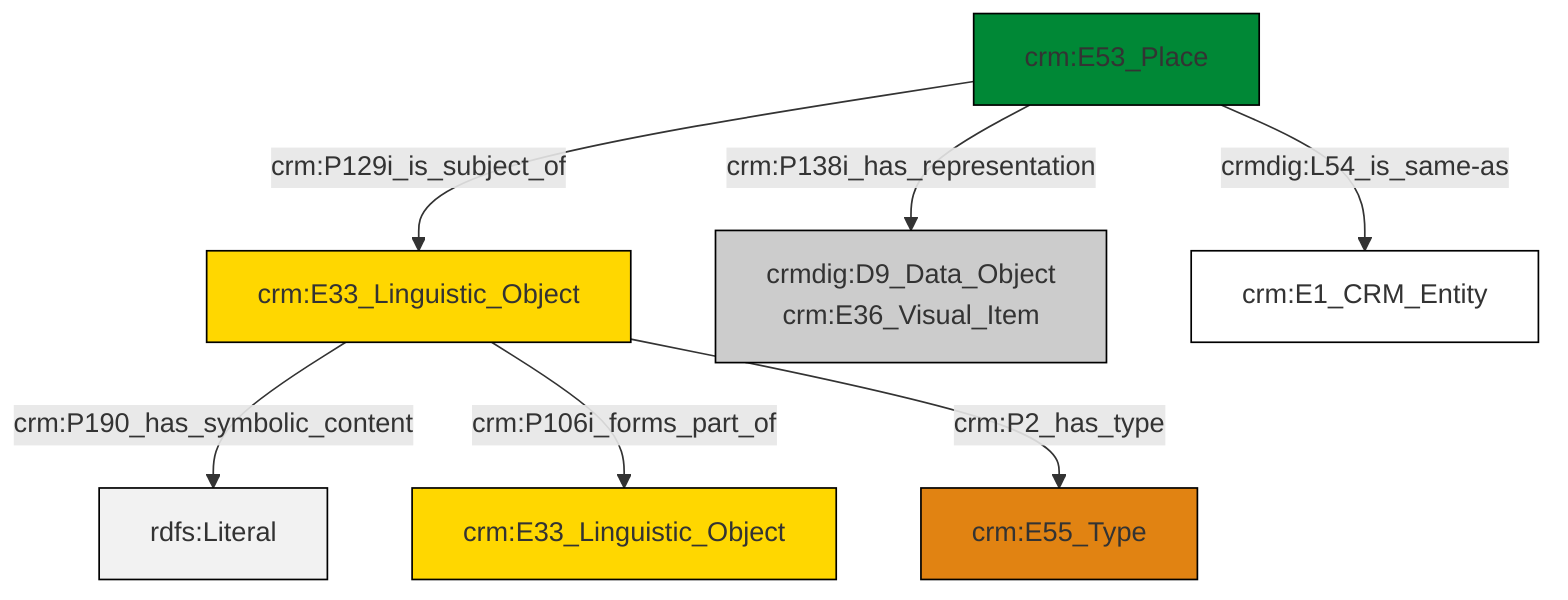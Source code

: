 graph TD
classDef Literal fill:#f2f2f2,stroke:#000000;
classDef CRM_Entity fill:#FFFFFF,stroke:#000000;
classDef Temporal_Entity fill:#00C9E6, stroke:#000000;
classDef Type fill:#E18312, stroke:#000000;
classDef Time-Span fill:#2C9C91, stroke:#000000;
classDef Appellation fill:#FFEB7F, stroke:#000000;
classDef Place fill:#008836, stroke:#000000;
classDef Persistent_Item fill:#B266B2, stroke:#000000;
classDef Conceptual_Object fill:#FFD700, stroke:#000000;
classDef Physical_Thing fill:#D2B48C, stroke:#000000;
classDef Actor fill:#f58aad, stroke:#000000;
classDef PC_Classes fill:#4ce600, stroke:#000000;
classDef Multi fill:#cccccc,stroke:#000000;

0["crm:E33_Linguistic_Object"]:::Conceptual_Object -->|crm:P190_has_symbolic_content| 1[rdfs:Literal]:::Literal
0["crm:E33_Linguistic_Object"]:::Conceptual_Object -->|crm:P106i_forms_part_of| 8["crm:E33_Linguistic_Object"]:::Conceptual_Object
0["crm:E33_Linguistic_Object"]:::Conceptual_Object -->|crm:P2_has_type| 2["crm:E55_Type"]:::Type
4["crm:E53_Place"]:::Place -->|crm:P129i_is_subject_of| 0["crm:E33_Linguistic_Object"]:::Conceptual_Object
4["crm:E53_Place"]:::Place -->|crm:P138i_has_representation| 6["crmdig:D9_Data_Object<br>crm:E36_Visual_Item"]:::Multi
4["crm:E53_Place"]:::Place -->|crmdig:L54_is_same-as| 11["crm:E1_CRM_Entity"]:::CRM_Entity